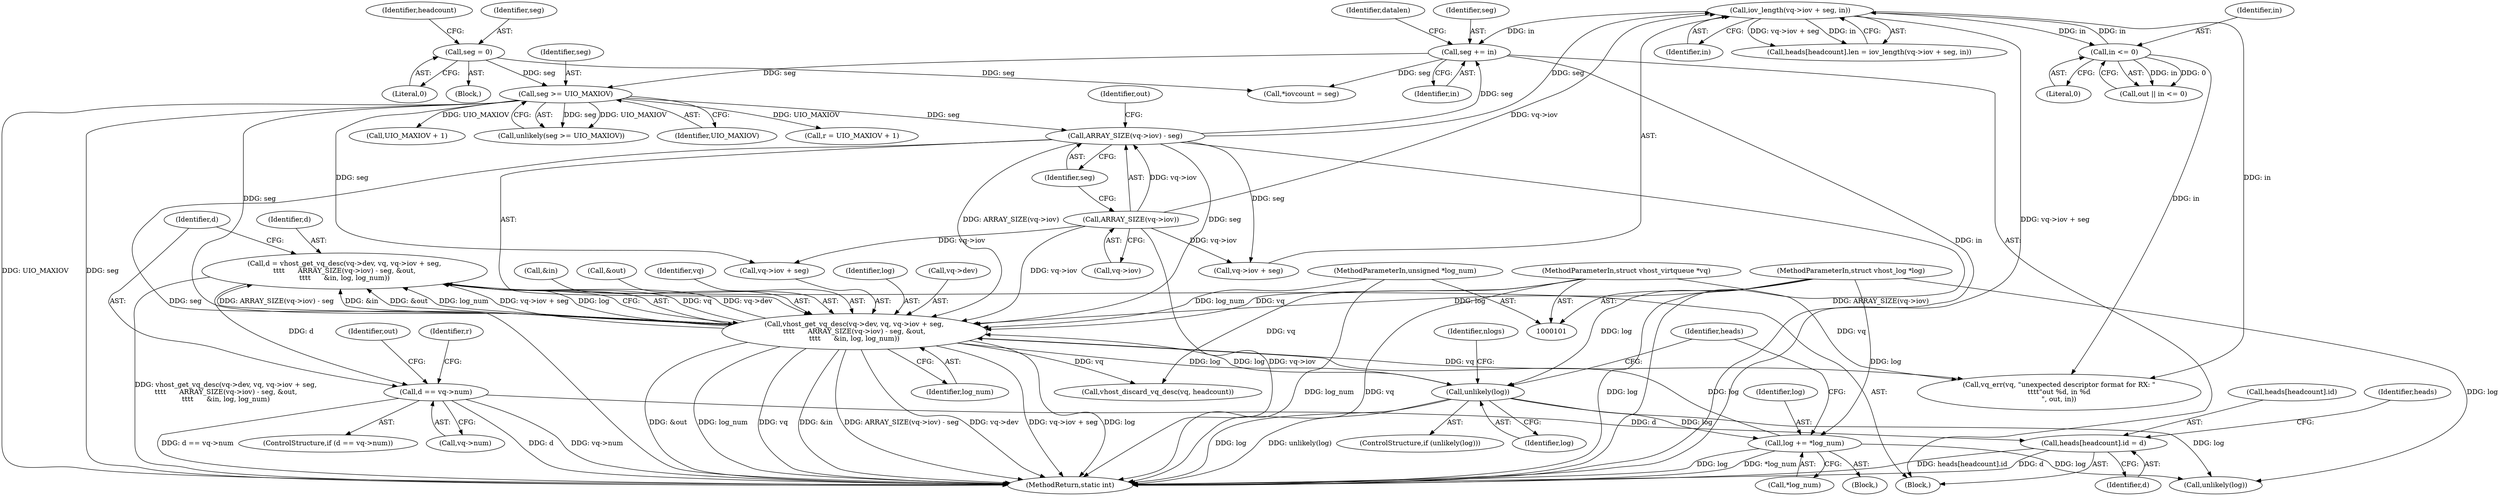 digraph "0_linux_d8316f3991d207fe32881a9ac20241be8fa2bad0@integer" {
"1000146" [label="(Call,d = vhost_get_vq_desc(vq->dev, vq, vq->iov + seg,\n\t\t\t\t      ARRAY_SIZE(vq->iov) - seg, &out,\n\t\t\t\t      &in, log, log_num))"];
"1000148" [label="(Call,vhost_get_vq_desc(vq->dev, vq, vq->iov + seg,\n\t\t\t\t      ARRAY_SIZE(vq->iov) - seg, &out,\n\t\t\t\t      &in, log, log_num))"];
"1000102" [label="(MethodParameterIn,struct vhost_virtqueue *vq)"];
"1000159" [label="(Call,ARRAY_SIZE(vq->iov))"];
"1000137" [label="(Call,seg >= UIO_MAXIOV)"];
"1000113" [label="(Call,seg = 0)"];
"1000240" [label="(Call,seg += in)"];
"1000224" [label="(Call,iov_length(vq->iov + seg, in))"];
"1000158" [label="(Call,ARRAY_SIZE(vq->iov) - seg)"];
"1000185" [label="(Call,in <= 0)"];
"1000200" [label="(Call,unlikely(log))"];
"1000106" [label="(MethodParameterIn,struct vhost_log *log)"];
"1000207" [label="(Call,log += *log_num)"];
"1000107" [label="(MethodParameterIn,unsigned *log_num)"];
"1000171" [label="(Call,d == vq->num)"];
"1000211" [label="(Call,heads[headcount].id = d)"];
"1000241" [label="(Identifier,seg)"];
"1000271" [label="(Call,UIO_MAXIOV + 1)"];
"1000169" [label="(Identifier,log_num)"];
"1000134" [label="(Block,)"];
"1000166" [label="(Call,&in)"];
"1000137" [label="(Call,seg >= UIO_MAXIOV)"];
"1000148" [label="(Call,vhost_get_vq_desc(vq->dev, vq, vq->iov + seg,\n\t\t\t\t      ARRAY_SIZE(vq->iov) - seg, &out,\n\t\t\t\t      &in, log, log_num))"];
"1000160" [label="(Call,vq->iov)"];
"1000136" [label="(Call,unlikely(seg >= UIO_MAXIOV))"];
"1000114" [label="(Identifier,seg)"];
"1000186" [label="(Identifier,in)"];
"1000146" [label="(Call,d = vhost_get_vq_desc(vq->dev, vq, vq->iov + seg,\n\t\t\t\t      ARRAY_SIZE(vq->iov) - seg, &out,\n\t\t\t\t      &in, log, log_num))"];
"1000184" [label="(Identifier,out)"];
"1000217" [label="(Identifier,d)"];
"1000172" [label="(Identifier,d)"];
"1000224" [label="(Call,iov_length(vq->iov + seg, in))"];
"1000214" [label="(Identifier,heads)"];
"1000113" [label="(Call,seg = 0)"];
"1000221" [label="(Identifier,heads)"];
"1000107" [label="(MethodParameterIn,unsigned *log_num)"];
"1000165" [label="(Identifier,out)"];
"1000283" [label="(MethodReturn,static int)"];
"1000252" [label="(Call,*iovcount = seg)"];
"1000204" [label="(Identifier,nlogs)"];
"1000178" [label="(Identifier,r)"];
"1000240" [label="(Call,seg += in)"];
"1000230" [label="(Identifier,in)"];
"1000199" [label="(ControlStructure,if (unlikely(log)))"];
"1000115" [label="(Literal,0)"];
"1000212" [label="(Call,heads[headcount].id)"];
"1000189" [label="(Call,vq_err(vq, \"unexpected descriptor format for RX: \"\n\t\t\t\t\"out %d, in %d\n\", out, in))"];
"1000225" [label="(Call,vq->iov + seg)"];
"1000209" [label="(Call,*log_num)"];
"1000187" [label="(Literal,0)"];
"1000200" [label="(Call,unlikely(log))"];
"1000164" [label="(Call,&out)"];
"1000163" [label="(Identifier,seg)"];
"1000159" [label="(Call,ARRAY_SIZE(vq->iov))"];
"1000207" [label="(Call,log += *log_num)"];
"1000147" [label="(Identifier,d)"];
"1000152" [label="(Identifier,vq)"];
"1000201" [label="(Identifier,log)"];
"1000278" [label="(Call,vhost_discard_vq_desc(vq, headcount))"];
"1000185" [label="(Call,in <= 0)"];
"1000208" [label="(Identifier,log)"];
"1000170" [label="(ControlStructure,if (d == vq->num))"];
"1000118" [label="(Identifier,headcount)"];
"1000173" [label="(Call,vq->num)"];
"1000158" [label="(Call,ARRAY_SIZE(vq->iov) - seg)"];
"1000242" [label="(Identifier,in)"];
"1000139" [label="(Identifier,UIO_MAXIOV)"];
"1000153" [label="(Call,vq->iov + seg)"];
"1000202" [label="(Block,)"];
"1000171" [label="(Call,d == vq->num)"];
"1000168" [label="(Identifier,log)"];
"1000129" [label="(Identifier,datalen)"];
"1000218" [label="(Call,heads[headcount].len = iov_length(vq->iov + seg, in))"];
"1000183" [label="(Call,out || in <= 0)"];
"1000149" [label="(Call,vq->dev)"];
"1000257" [label="(Call,unlikely(log))"];
"1000138" [label="(Identifier,seg)"];
"1000269" [label="(Call,r = UIO_MAXIOV + 1)"];
"1000109" [label="(Block,)"];
"1000211" [label="(Call,heads[headcount].id = d)"];
"1000106" [label="(MethodParameterIn,struct vhost_log *log)"];
"1000102" [label="(MethodParameterIn,struct vhost_virtqueue *vq)"];
"1000146" -> "1000134"  [label="AST: "];
"1000146" -> "1000148"  [label="CFG: "];
"1000147" -> "1000146"  [label="AST: "];
"1000148" -> "1000146"  [label="AST: "];
"1000172" -> "1000146"  [label="CFG: "];
"1000146" -> "1000283"  [label="DDG: vhost_get_vq_desc(vq->dev, vq, vq->iov + seg,\n\t\t\t\t      ARRAY_SIZE(vq->iov) - seg, &out,\n\t\t\t\t      &in, log, log_num)"];
"1000148" -> "1000146"  [label="DDG: vq"];
"1000148" -> "1000146"  [label="DDG: vq->dev"];
"1000148" -> "1000146"  [label="DDG: ARRAY_SIZE(vq->iov) - seg"];
"1000148" -> "1000146"  [label="DDG: &in"];
"1000148" -> "1000146"  [label="DDG: &out"];
"1000148" -> "1000146"  [label="DDG: log_num"];
"1000148" -> "1000146"  [label="DDG: vq->iov + seg"];
"1000148" -> "1000146"  [label="DDG: log"];
"1000146" -> "1000171"  [label="DDG: d"];
"1000148" -> "1000169"  [label="CFG: "];
"1000149" -> "1000148"  [label="AST: "];
"1000152" -> "1000148"  [label="AST: "];
"1000153" -> "1000148"  [label="AST: "];
"1000158" -> "1000148"  [label="AST: "];
"1000164" -> "1000148"  [label="AST: "];
"1000166" -> "1000148"  [label="AST: "];
"1000168" -> "1000148"  [label="AST: "];
"1000169" -> "1000148"  [label="AST: "];
"1000148" -> "1000283"  [label="DDG: log"];
"1000148" -> "1000283"  [label="DDG: &out"];
"1000148" -> "1000283"  [label="DDG: log_num"];
"1000148" -> "1000283"  [label="DDG: vq"];
"1000148" -> "1000283"  [label="DDG: &in"];
"1000148" -> "1000283"  [label="DDG: ARRAY_SIZE(vq->iov) - seg"];
"1000148" -> "1000283"  [label="DDG: vq->dev"];
"1000148" -> "1000283"  [label="DDG: vq->iov + seg"];
"1000102" -> "1000148"  [label="DDG: vq"];
"1000159" -> "1000148"  [label="DDG: vq->iov"];
"1000137" -> "1000148"  [label="DDG: seg"];
"1000158" -> "1000148"  [label="DDG: ARRAY_SIZE(vq->iov)"];
"1000158" -> "1000148"  [label="DDG: seg"];
"1000200" -> "1000148"  [label="DDG: log"];
"1000207" -> "1000148"  [label="DDG: log"];
"1000106" -> "1000148"  [label="DDG: log"];
"1000107" -> "1000148"  [label="DDG: log_num"];
"1000148" -> "1000189"  [label="DDG: vq"];
"1000148" -> "1000200"  [label="DDG: log"];
"1000148" -> "1000278"  [label="DDG: vq"];
"1000102" -> "1000101"  [label="AST: "];
"1000102" -> "1000283"  [label="DDG: vq"];
"1000102" -> "1000189"  [label="DDG: vq"];
"1000102" -> "1000278"  [label="DDG: vq"];
"1000159" -> "1000158"  [label="AST: "];
"1000159" -> "1000160"  [label="CFG: "];
"1000160" -> "1000159"  [label="AST: "];
"1000163" -> "1000159"  [label="CFG: "];
"1000159" -> "1000283"  [label="DDG: vq->iov"];
"1000159" -> "1000153"  [label="DDG: vq->iov"];
"1000159" -> "1000158"  [label="DDG: vq->iov"];
"1000159" -> "1000224"  [label="DDG: vq->iov"];
"1000159" -> "1000225"  [label="DDG: vq->iov"];
"1000137" -> "1000136"  [label="AST: "];
"1000137" -> "1000139"  [label="CFG: "];
"1000138" -> "1000137"  [label="AST: "];
"1000139" -> "1000137"  [label="AST: "];
"1000136" -> "1000137"  [label="CFG: "];
"1000137" -> "1000283"  [label="DDG: UIO_MAXIOV"];
"1000137" -> "1000283"  [label="DDG: seg"];
"1000137" -> "1000136"  [label="DDG: seg"];
"1000137" -> "1000136"  [label="DDG: UIO_MAXIOV"];
"1000113" -> "1000137"  [label="DDG: seg"];
"1000240" -> "1000137"  [label="DDG: seg"];
"1000137" -> "1000153"  [label="DDG: seg"];
"1000137" -> "1000158"  [label="DDG: seg"];
"1000137" -> "1000269"  [label="DDG: UIO_MAXIOV"];
"1000137" -> "1000271"  [label="DDG: UIO_MAXIOV"];
"1000113" -> "1000109"  [label="AST: "];
"1000113" -> "1000115"  [label="CFG: "];
"1000114" -> "1000113"  [label="AST: "];
"1000115" -> "1000113"  [label="AST: "];
"1000118" -> "1000113"  [label="CFG: "];
"1000113" -> "1000252"  [label="DDG: seg"];
"1000240" -> "1000134"  [label="AST: "];
"1000240" -> "1000242"  [label="CFG: "];
"1000241" -> "1000240"  [label="AST: "];
"1000242" -> "1000240"  [label="AST: "];
"1000129" -> "1000240"  [label="CFG: "];
"1000240" -> "1000283"  [label="DDG: in"];
"1000224" -> "1000240"  [label="DDG: in"];
"1000158" -> "1000240"  [label="DDG: seg"];
"1000240" -> "1000252"  [label="DDG: seg"];
"1000224" -> "1000218"  [label="AST: "];
"1000224" -> "1000230"  [label="CFG: "];
"1000225" -> "1000224"  [label="AST: "];
"1000230" -> "1000224"  [label="AST: "];
"1000218" -> "1000224"  [label="CFG: "];
"1000224" -> "1000283"  [label="DDG: vq->iov + seg"];
"1000224" -> "1000185"  [label="DDG: in"];
"1000224" -> "1000189"  [label="DDG: in"];
"1000224" -> "1000218"  [label="DDG: vq->iov + seg"];
"1000224" -> "1000218"  [label="DDG: in"];
"1000158" -> "1000224"  [label="DDG: seg"];
"1000185" -> "1000224"  [label="DDG: in"];
"1000158" -> "1000163"  [label="CFG: "];
"1000163" -> "1000158"  [label="AST: "];
"1000165" -> "1000158"  [label="CFG: "];
"1000158" -> "1000283"  [label="DDG: ARRAY_SIZE(vq->iov)"];
"1000158" -> "1000283"  [label="DDG: seg"];
"1000158" -> "1000225"  [label="DDG: seg"];
"1000185" -> "1000183"  [label="AST: "];
"1000185" -> "1000187"  [label="CFG: "];
"1000186" -> "1000185"  [label="AST: "];
"1000187" -> "1000185"  [label="AST: "];
"1000183" -> "1000185"  [label="CFG: "];
"1000185" -> "1000183"  [label="DDG: in"];
"1000185" -> "1000183"  [label="DDG: 0"];
"1000185" -> "1000189"  [label="DDG: in"];
"1000200" -> "1000199"  [label="AST: "];
"1000200" -> "1000201"  [label="CFG: "];
"1000201" -> "1000200"  [label="AST: "];
"1000204" -> "1000200"  [label="CFG: "];
"1000214" -> "1000200"  [label="CFG: "];
"1000200" -> "1000283"  [label="DDG: unlikely(log)"];
"1000200" -> "1000283"  [label="DDG: log"];
"1000106" -> "1000200"  [label="DDG: log"];
"1000200" -> "1000207"  [label="DDG: log"];
"1000200" -> "1000257"  [label="DDG: log"];
"1000106" -> "1000101"  [label="AST: "];
"1000106" -> "1000283"  [label="DDG: log"];
"1000106" -> "1000207"  [label="DDG: log"];
"1000106" -> "1000257"  [label="DDG: log"];
"1000207" -> "1000202"  [label="AST: "];
"1000207" -> "1000209"  [label="CFG: "];
"1000208" -> "1000207"  [label="AST: "];
"1000209" -> "1000207"  [label="AST: "];
"1000214" -> "1000207"  [label="CFG: "];
"1000207" -> "1000283"  [label="DDG: *log_num"];
"1000207" -> "1000283"  [label="DDG: log"];
"1000207" -> "1000257"  [label="DDG: log"];
"1000107" -> "1000101"  [label="AST: "];
"1000107" -> "1000283"  [label="DDG: log_num"];
"1000171" -> "1000170"  [label="AST: "];
"1000171" -> "1000173"  [label="CFG: "];
"1000172" -> "1000171"  [label="AST: "];
"1000173" -> "1000171"  [label="AST: "];
"1000178" -> "1000171"  [label="CFG: "];
"1000184" -> "1000171"  [label="CFG: "];
"1000171" -> "1000283"  [label="DDG: d"];
"1000171" -> "1000283"  [label="DDG: vq->num"];
"1000171" -> "1000283"  [label="DDG: d == vq->num"];
"1000171" -> "1000211"  [label="DDG: d"];
"1000211" -> "1000134"  [label="AST: "];
"1000211" -> "1000217"  [label="CFG: "];
"1000212" -> "1000211"  [label="AST: "];
"1000217" -> "1000211"  [label="AST: "];
"1000221" -> "1000211"  [label="CFG: "];
"1000211" -> "1000283"  [label="DDG: d"];
"1000211" -> "1000283"  [label="DDG: heads[headcount].id"];
}
